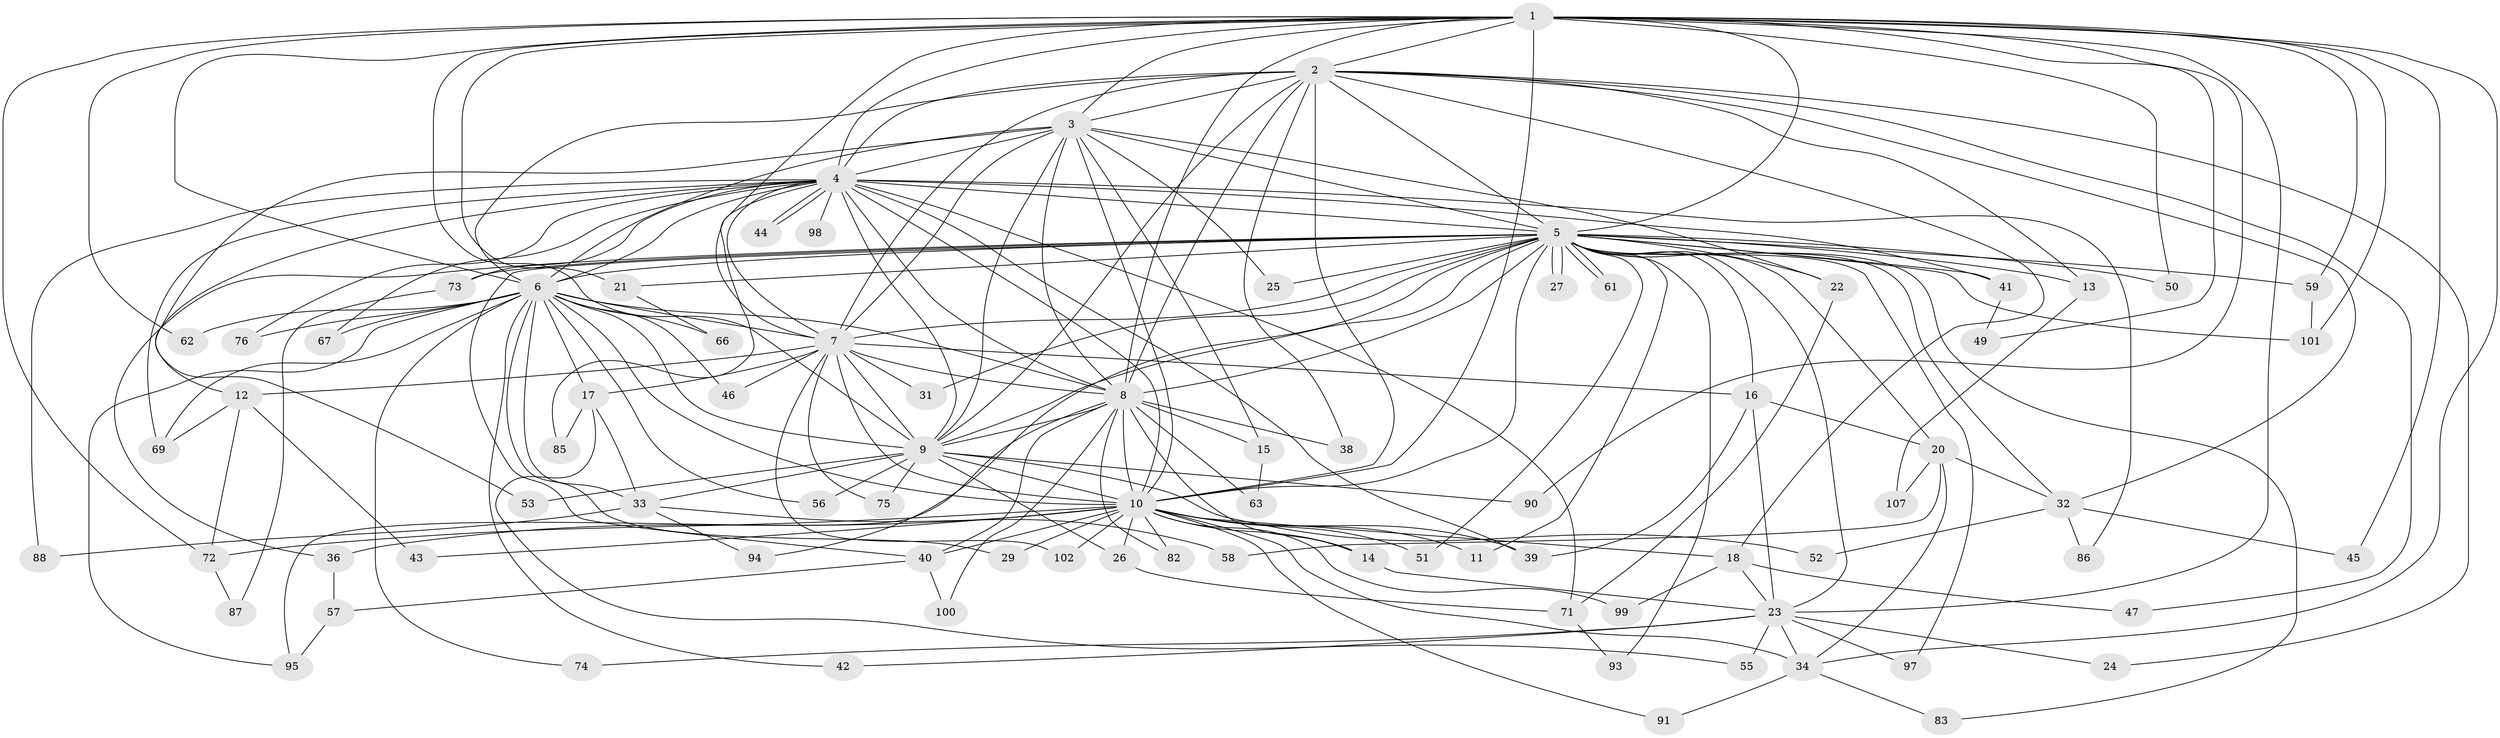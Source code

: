 // Generated by graph-tools (version 1.1) at 2025/51/02/27/25 19:51:46]
// undirected, 82 vertices, 202 edges
graph export_dot {
graph [start="1"]
  node [color=gray90,style=filled];
  1 [super="+79"];
  2 [super="+48"];
  3 [super="+70"];
  4 [super="+30"];
  5 [super="+54"];
  6 [super="+37"];
  7 [super="+65"];
  8 [super="+80"];
  9 [super="+35"];
  10 [super="+19"];
  11;
  12 [super="+77"];
  13;
  14;
  15;
  16;
  17 [super="+78"];
  18 [super="+89"];
  20 [super="+84"];
  21;
  22;
  23 [super="+28"];
  24;
  25;
  26;
  27;
  29;
  31;
  32 [super="+104"];
  33 [super="+68"];
  34 [super="+64"];
  36;
  38;
  39 [super="+96"];
  40 [super="+60"];
  41;
  42;
  43;
  44;
  45;
  46;
  47;
  49;
  50;
  51;
  52;
  53;
  55;
  56;
  57;
  58;
  59 [super="+106"];
  61;
  62;
  63;
  66;
  67;
  69 [super="+92"];
  71 [super="+103"];
  72 [super="+81"];
  73;
  74;
  75;
  76;
  82;
  83;
  85;
  86;
  87;
  88;
  90;
  91;
  93;
  94;
  95 [super="+105"];
  97;
  98;
  99;
  100;
  101;
  102;
  107;
  1 -- 2;
  1 -- 3;
  1 -- 4;
  1 -- 5;
  1 -- 6;
  1 -- 7;
  1 -- 8;
  1 -- 9;
  1 -- 10;
  1 -- 21;
  1 -- 34;
  1 -- 45;
  1 -- 49;
  1 -- 50;
  1 -- 59;
  1 -- 62;
  1 -- 72;
  1 -- 90;
  1 -- 101;
  1 -- 23;
  2 -- 3;
  2 -- 4;
  2 -- 5 [weight=2];
  2 -- 6;
  2 -- 7;
  2 -- 8;
  2 -- 9;
  2 -- 10 [weight=2];
  2 -- 13;
  2 -- 18;
  2 -- 24;
  2 -- 32;
  2 -- 38;
  2 -- 47;
  3 -- 4 [weight=2];
  3 -- 5;
  3 -- 6;
  3 -- 7;
  3 -- 8;
  3 -- 9;
  3 -- 10;
  3 -- 15;
  3 -- 22;
  3 -- 25;
  3 -- 53;
  4 -- 5;
  4 -- 6 [weight=2];
  4 -- 7;
  4 -- 8 [weight=2];
  4 -- 9;
  4 -- 10 [weight=2];
  4 -- 12;
  4 -- 39;
  4 -- 44;
  4 -- 44;
  4 -- 67;
  4 -- 73;
  4 -- 76;
  4 -- 85;
  4 -- 86;
  4 -- 98 [weight=2];
  4 -- 88;
  4 -- 41;
  4 -- 69;
  4 -- 71;
  5 -- 6;
  5 -- 7;
  5 -- 8;
  5 -- 9 [weight=2];
  5 -- 10;
  5 -- 11;
  5 -- 13;
  5 -- 16;
  5 -- 20;
  5 -- 21;
  5 -- 22;
  5 -- 25;
  5 -- 27;
  5 -- 27;
  5 -- 31;
  5 -- 32;
  5 -- 36;
  5 -- 40;
  5 -- 41;
  5 -- 50;
  5 -- 51;
  5 -- 59;
  5 -- 61;
  5 -- 61;
  5 -- 73;
  5 -- 83;
  5 -- 93;
  5 -- 94;
  5 -- 97;
  5 -- 101;
  5 -- 23;
  6 -- 7;
  6 -- 8;
  6 -- 9;
  6 -- 10;
  6 -- 17;
  6 -- 29;
  6 -- 33 [weight=2];
  6 -- 42;
  6 -- 46;
  6 -- 56;
  6 -- 62;
  6 -- 67;
  6 -- 74;
  6 -- 76;
  6 -- 95;
  6 -- 66;
  6 -- 69;
  7 -- 8;
  7 -- 9;
  7 -- 10 [weight=2];
  7 -- 12;
  7 -- 16;
  7 -- 17;
  7 -- 31;
  7 -- 46;
  7 -- 75;
  7 -- 102;
  8 -- 9;
  8 -- 10;
  8 -- 14;
  8 -- 15;
  8 -- 38;
  8 -- 63;
  8 -- 82;
  8 -- 100;
  8 -- 95;
  8 -- 40;
  9 -- 10 [weight=2];
  9 -- 26;
  9 -- 33;
  9 -- 52;
  9 -- 53;
  9 -- 56;
  9 -- 75;
  9 -- 90;
  10 -- 11;
  10 -- 14;
  10 -- 18;
  10 -- 26;
  10 -- 29;
  10 -- 36;
  10 -- 39;
  10 -- 40;
  10 -- 43;
  10 -- 51;
  10 -- 91;
  10 -- 99;
  10 -- 102;
  10 -- 82;
  10 -- 34;
  10 -- 72;
  12 -- 43;
  12 -- 72;
  12 -- 69;
  13 -- 107;
  14 -- 23;
  15 -- 63;
  16 -- 20;
  16 -- 23;
  16 -- 39;
  17 -- 55;
  17 -- 85;
  17 -- 33;
  18 -- 47;
  18 -- 99;
  18 -- 23;
  20 -- 58;
  20 -- 107;
  20 -- 34;
  20 -- 32;
  21 -- 66;
  22 -- 71;
  23 -- 24;
  23 -- 34;
  23 -- 42;
  23 -- 74;
  23 -- 97;
  23 -- 55;
  26 -- 71;
  32 -- 45;
  32 -- 52;
  32 -- 86;
  33 -- 58;
  33 -- 88;
  33 -- 94;
  34 -- 83;
  34 -- 91;
  36 -- 57;
  40 -- 57;
  40 -- 100;
  41 -- 49;
  57 -- 95;
  59 -- 101;
  71 -- 93;
  72 -- 87;
  73 -- 87;
}
